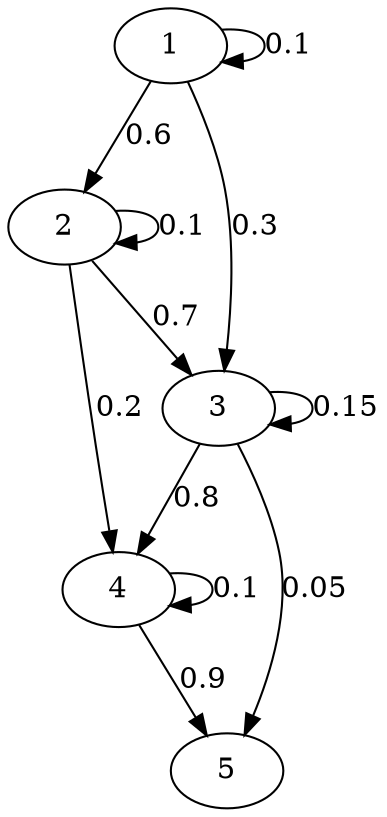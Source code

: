 digraph "" {
	1 -> 1	[key=0,
		label=0.1,
		weight=0.1];
	1 -> 2	[key=0,
		label=0.6,
		weight=0.6];
	1 -> 3	[key=0,
		label=0.3,
		weight=0.3];
	2 -> 2	[key=0,
		label=0.1,
		weight=0.1];
	2 -> 3	[key=0,
		label=0.7,
		weight=0.7];
	2 -> 4	[key=0,
		label=0.2,
		weight=0.2];
	3 -> 3	[key=0,
		label=0.15,
		weight=0.15];
	3 -> 4	[key=0,
		label=0.8,
		weight=0.8];
	3 -> 5	[key=0,
		label=0.05,
		weight=0.05];
	4 -> 4	[key=0,
		label=0.1,
		weight=0.1];
	4 -> 5	[key=0,
		label=0.9,
		weight=0.9];
}
